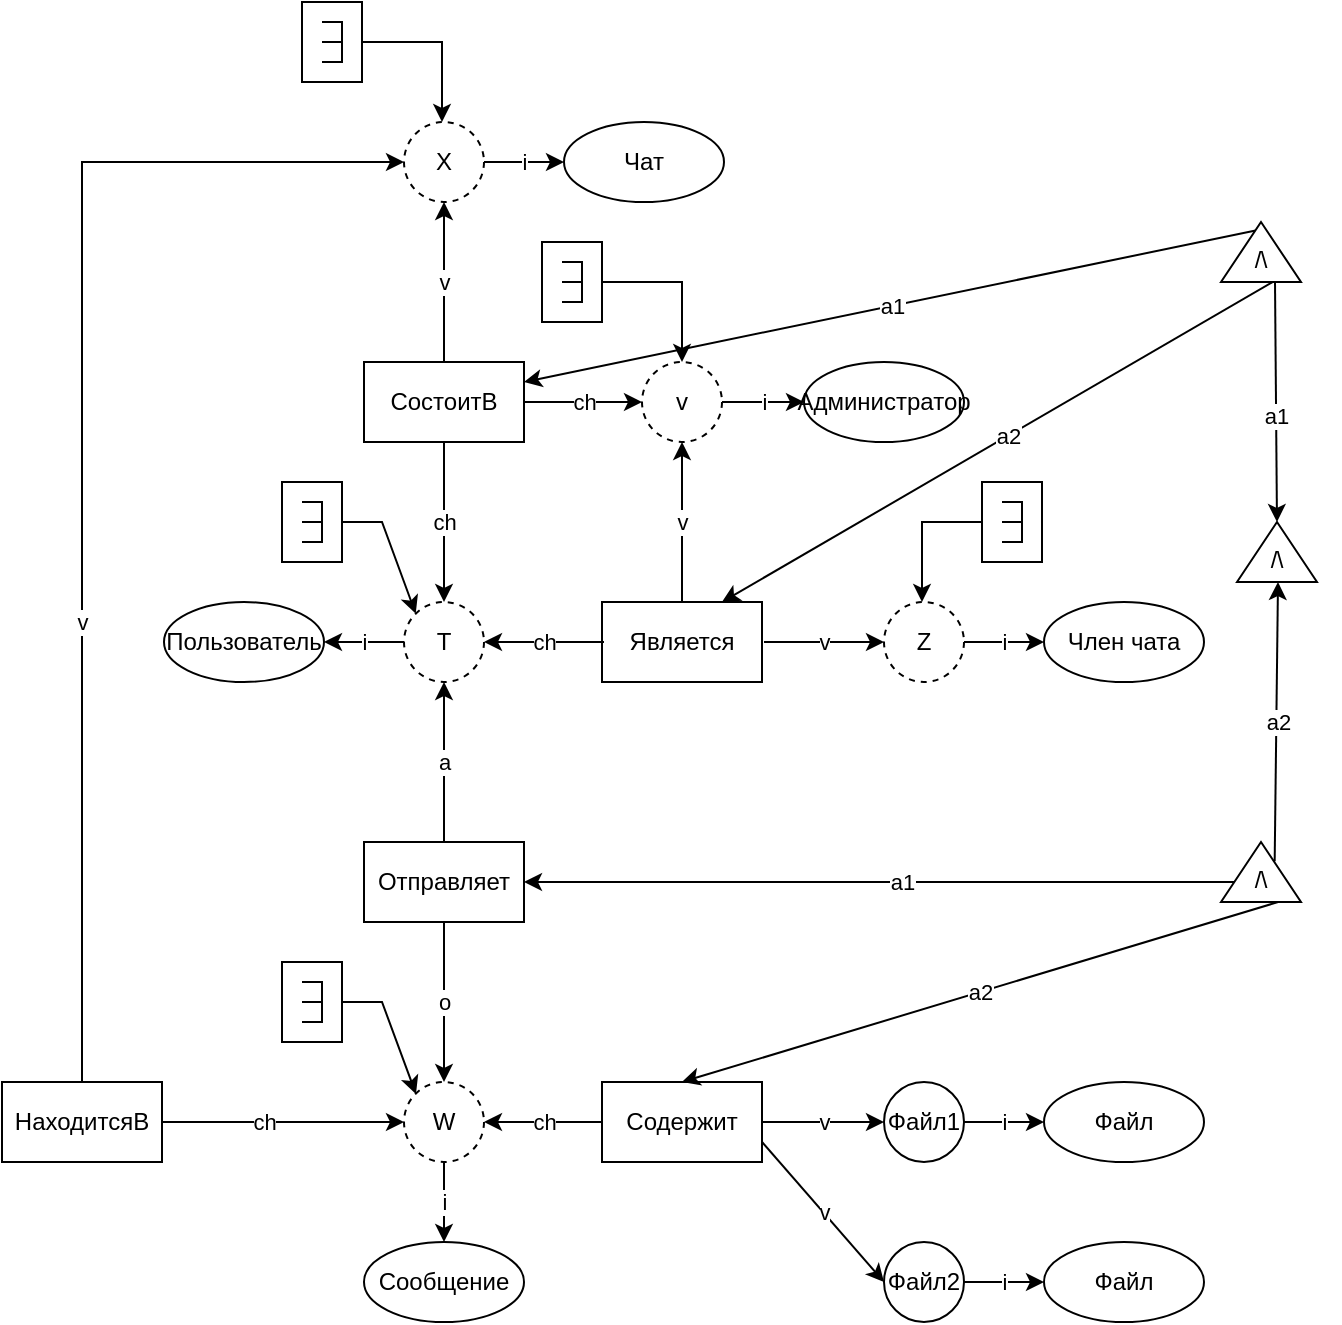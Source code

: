 <mxfile version="24.6.4" type="github">
  <diagram name="Страница — 1" id="XnayXq7FRGgAeNd-JU4h">
    <mxGraphModel dx="1728" dy="2119" grid="1" gridSize="10" guides="1" tooltips="1" connect="1" arrows="1" fold="1" page="1" pageScale="1" pageWidth="827" pageHeight="1169" math="0" shadow="0">
      <root>
        <mxCell id="0" />
        <mxCell id="1" parent="0" />
        <mxCell id="cIFxEGnZfJW_8ctUYSdF-157" value="Пользователь" style="ellipse;whiteSpace=wrap;html=1;" vertex="1" parent="1">
          <mxGeometry x="121" y="280" width="80" height="40" as="geometry" />
        </mxCell>
        <mxCell id="cIFxEGnZfJW_8ctUYSdF-158" value="" style="endArrow=classic;html=1;rounded=0;entryX=1;entryY=0.5;entryDx=0;entryDy=0;exitX=0;exitY=0.5;exitDx=0;exitDy=0;" edge="1" parent="1" source="cIFxEGnZfJW_8ctUYSdF-160" target="cIFxEGnZfJW_8ctUYSdF-157">
          <mxGeometry relative="1" as="geometry">
            <mxPoint x="181" y="340" as="sourcePoint" />
            <mxPoint x="281" y="340" as="targetPoint" />
          </mxGeometry>
        </mxCell>
        <mxCell id="cIFxEGnZfJW_8ctUYSdF-159" value="i" style="edgeLabel;resizable=0;html=1;;align=center;verticalAlign=middle;" connectable="0" vertex="1" parent="cIFxEGnZfJW_8ctUYSdF-158">
          <mxGeometry relative="1" as="geometry" />
        </mxCell>
        <mxCell id="cIFxEGnZfJW_8ctUYSdF-160" value="T" style="ellipse;whiteSpace=wrap;html=1;align=center;dashed=1;" vertex="1" parent="1">
          <mxGeometry x="241" y="280" width="40" height="40" as="geometry" />
        </mxCell>
        <mxCell id="cIFxEGnZfJW_8ctUYSdF-161" value="Является" style="rounded=0;whiteSpace=wrap;html=1;" vertex="1" parent="1">
          <mxGeometry x="340" y="280" width="80" height="40" as="geometry" />
        </mxCell>
        <mxCell id="cIFxEGnZfJW_8ctUYSdF-162" value="Член чата" style="ellipse;whiteSpace=wrap;html=1;" vertex="1" parent="1">
          <mxGeometry x="561" y="280" width="80" height="40" as="geometry" />
        </mxCell>
        <mxCell id="cIFxEGnZfJW_8ctUYSdF-163" value="" style="endArrow=classic;html=1;rounded=0;exitX=1;exitY=0.5;exitDx=0;exitDy=0;entryX=0;entryY=0.5;entryDx=0;entryDy=0;" edge="1" parent="1" source="cIFxEGnZfJW_8ctUYSdF-165" target="cIFxEGnZfJW_8ctUYSdF-162">
          <mxGeometry relative="1" as="geometry">
            <mxPoint x="659.5" y="350" as="sourcePoint" />
            <mxPoint x="591" y="300" as="targetPoint" />
          </mxGeometry>
        </mxCell>
        <mxCell id="cIFxEGnZfJW_8ctUYSdF-164" value="i" style="edgeLabel;resizable=0;html=1;;align=center;verticalAlign=middle;" connectable="0" vertex="1" parent="cIFxEGnZfJW_8ctUYSdF-163">
          <mxGeometry relative="1" as="geometry" />
        </mxCell>
        <mxCell id="cIFxEGnZfJW_8ctUYSdF-165" value="Z" style="ellipse;whiteSpace=wrap;html=1;align=center;dashed=1;" vertex="1" parent="1">
          <mxGeometry x="481" y="280" width="40" height="40" as="geometry" />
        </mxCell>
        <mxCell id="cIFxEGnZfJW_8ctUYSdF-166" value="" style="endArrow=classic;html=1;rounded=0;entryX=1;entryY=0.5;entryDx=0;entryDy=0;" edge="1" parent="1" target="cIFxEGnZfJW_8ctUYSdF-160">
          <mxGeometry relative="1" as="geometry">
            <mxPoint x="341" y="300" as="sourcePoint" />
            <mxPoint x="316" y="300" as="targetPoint" />
            <Array as="points" />
          </mxGeometry>
        </mxCell>
        <mxCell id="cIFxEGnZfJW_8ctUYSdF-167" value="ch" style="edgeLabel;resizable=0;html=1;;align=center;verticalAlign=middle;" connectable="0" vertex="1" parent="cIFxEGnZfJW_8ctUYSdF-166">
          <mxGeometry relative="1" as="geometry" />
        </mxCell>
        <mxCell id="cIFxEGnZfJW_8ctUYSdF-168" value="" style="endArrow=classic;html=1;rounded=0;entryX=0;entryY=0.5;entryDx=0;entryDy=0;" edge="1" parent="1" target="cIFxEGnZfJW_8ctUYSdF-165">
          <mxGeometry relative="1" as="geometry">
            <mxPoint x="421" y="300" as="sourcePoint" />
            <mxPoint x="481" y="320" as="targetPoint" />
          </mxGeometry>
        </mxCell>
        <mxCell id="cIFxEGnZfJW_8ctUYSdF-169" value="v" style="edgeLabel;resizable=0;html=1;;align=center;verticalAlign=middle;" connectable="0" vertex="1" parent="cIFxEGnZfJW_8ctUYSdF-168">
          <mxGeometry relative="1" as="geometry" />
        </mxCell>
        <mxCell id="cIFxEGnZfJW_8ctUYSdF-170" value="Отправляет" style="rounded=0;whiteSpace=wrap;html=1;" vertex="1" parent="1">
          <mxGeometry x="221" y="400" width="80" height="40" as="geometry" />
        </mxCell>
        <mxCell id="cIFxEGnZfJW_8ctUYSdF-171" value="" style="endArrow=classic;html=1;rounded=0;entryX=0.5;entryY=1;entryDx=0;entryDy=0;exitX=0.5;exitY=0;exitDx=0;exitDy=0;" edge="1" parent="1" target="cIFxEGnZfJW_8ctUYSdF-160">
          <mxGeometry relative="1" as="geometry">
            <mxPoint x="261" y="400" as="sourcePoint" />
            <mxPoint x="291" y="400" as="targetPoint" />
            <Array as="points" />
          </mxGeometry>
        </mxCell>
        <mxCell id="cIFxEGnZfJW_8ctUYSdF-172" value="a" style="edgeLabel;resizable=0;html=1;;align=center;verticalAlign=middle;" connectable="0" vertex="1" parent="cIFxEGnZfJW_8ctUYSdF-171">
          <mxGeometry relative="1" as="geometry" />
        </mxCell>
        <mxCell id="cIFxEGnZfJW_8ctUYSdF-173" value="Сообщение" style="ellipse;whiteSpace=wrap;html=1;" vertex="1" parent="1">
          <mxGeometry x="221" y="600" width="80" height="40" as="geometry" />
        </mxCell>
        <mxCell id="cIFxEGnZfJW_8ctUYSdF-174" value="" style="endArrow=classic;html=1;rounded=0;entryX=0.5;entryY=0;entryDx=0;entryDy=0;exitX=0.5;exitY=1;exitDx=0;exitDy=0;" edge="1" parent="1" source="cIFxEGnZfJW_8ctUYSdF-176" target="cIFxEGnZfJW_8ctUYSdF-173">
          <mxGeometry relative="1" as="geometry">
            <mxPoint x="181" y="580" as="sourcePoint" />
            <mxPoint x="161" y="540" as="targetPoint" />
          </mxGeometry>
        </mxCell>
        <mxCell id="cIFxEGnZfJW_8ctUYSdF-175" value="i" style="edgeLabel;resizable=0;html=1;;align=center;verticalAlign=middle;" connectable="0" vertex="1" parent="cIFxEGnZfJW_8ctUYSdF-174">
          <mxGeometry relative="1" as="geometry" />
        </mxCell>
        <mxCell id="cIFxEGnZfJW_8ctUYSdF-176" value="W" style="ellipse;whiteSpace=wrap;html=1;align=center;dashed=1;" vertex="1" parent="1">
          <mxGeometry x="241" y="520" width="40" height="40" as="geometry" />
        </mxCell>
        <mxCell id="cIFxEGnZfJW_8ctUYSdF-177" value="" style="endArrow=classic;html=1;rounded=0;entryX=0.5;entryY=0;entryDx=0;entryDy=0;exitX=0.5;exitY=1;exitDx=0;exitDy=0;" edge="1" parent="1" target="cIFxEGnZfJW_8ctUYSdF-176">
          <mxGeometry relative="1" as="geometry">
            <mxPoint x="261" y="440" as="sourcePoint" />
            <mxPoint x="411" y="500" as="targetPoint" />
          </mxGeometry>
        </mxCell>
        <mxCell id="cIFxEGnZfJW_8ctUYSdF-178" value="o" style="edgeLabel;resizable=0;html=1;;align=center;verticalAlign=middle;" connectable="0" vertex="1" parent="cIFxEGnZfJW_8ctUYSdF-177">
          <mxGeometry relative="1" as="geometry" />
        </mxCell>
        <mxCell id="cIFxEGnZfJW_8ctUYSdF-179" value="Администратор" style="ellipse;whiteSpace=wrap;html=1;" vertex="1" parent="1">
          <mxGeometry x="441" y="160" width="80" height="40" as="geometry" />
        </mxCell>
        <mxCell id="cIFxEGnZfJW_8ctUYSdF-180" value="" style="endArrow=classic;html=1;rounded=0;exitX=1;exitY=0.5;exitDx=0;exitDy=0;" edge="1" parent="1" source="cIFxEGnZfJW_8ctUYSdF-182">
          <mxGeometry relative="1" as="geometry">
            <mxPoint x="701" y="230" as="sourcePoint" />
            <mxPoint x="441" y="180" as="targetPoint" />
          </mxGeometry>
        </mxCell>
        <mxCell id="cIFxEGnZfJW_8ctUYSdF-181" value="i" style="edgeLabel;resizable=0;html=1;;align=center;verticalAlign=middle;" connectable="0" vertex="1" parent="cIFxEGnZfJW_8ctUYSdF-180">
          <mxGeometry relative="1" as="geometry" />
        </mxCell>
        <mxCell id="cIFxEGnZfJW_8ctUYSdF-182" value="v" style="ellipse;whiteSpace=wrap;html=1;align=center;dashed=1;" vertex="1" parent="1">
          <mxGeometry x="360" y="160" width="40" height="40" as="geometry" />
        </mxCell>
        <mxCell id="cIFxEGnZfJW_8ctUYSdF-183" value="" style="endArrow=classic;html=1;rounded=0;entryX=0.5;entryY=1;entryDx=0;entryDy=0;" edge="1" parent="1" target="cIFxEGnZfJW_8ctUYSdF-182">
          <mxGeometry relative="1" as="geometry">
            <mxPoint x="380" y="280" as="sourcePoint" />
            <mxPoint x="291" y="260" as="targetPoint" />
            <Array as="points" />
          </mxGeometry>
        </mxCell>
        <mxCell id="cIFxEGnZfJW_8ctUYSdF-184" value="v" style="edgeLabel;resizable=0;html=1;;align=center;verticalAlign=middle;" connectable="0" vertex="1" parent="cIFxEGnZfJW_8ctUYSdF-183">
          <mxGeometry relative="1" as="geometry" />
        </mxCell>
        <mxCell id="cIFxEGnZfJW_8ctUYSdF-185" value="СостоитВ" style="rounded=0;whiteSpace=wrap;html=1;" vertex="1" parent="1">
          <mxGeometry x="221" y="160" width="80" height="40" as="geometry" />
        </mxCell>
        <mxCell id="cIFxEGnZfJW_8ctUYSdF-186" value="Чат" style="ellipse;whiteSpace=wrap;html=1;" vertex="1" parent="1">
          <mxGeometry x="321" y="40" width="80" height="40" as="geometry" />
        </mxCell>
        <mxCell id="cIFxEGnZfJW_8ctUYSdF-187" value="" style="endArrow=classic;html=1;rounded=0;exitX=1;exitY=0.5;exitDx=0;exitDy=0;entryX=0;entryY=0.5;entryDx=0;entryDy=0;" edge="1" parent="1" source="cIFxEGnZfJW_8ctUYSdF-189" target="cIFxEGnZfJW_8ctUYSdF-186">
          <mxGeometry relative="1" as="geometry">
            <mxPoint x="341" as="sourcePoint" />
            <mxPoint x="201" y="60" as="targetPoint" />
          </mxGeometry>
        </mxCell>
        <mxCell id="cIFxEGnZfJW_8ctUYSdF-188" value="i" style="edgeLabel;resizable=0;html=1;;align=center;verticalAlign=middle;" connectable="0" vertex="1" parent="cIFxEGnZfJW_8ctUYSdF-187">
          <mxGeometry relative="1" as="geometry" />
        </mxCell>
        <mxCell id="cIFxEGnZfJW_8ctUYSdF-189" value="X" style="ellipse;whiteSpace=wrap;html=1;align=center;dashed=1;" vertex="1" parent="1">
          <mxGeometry x="241" y="40" width="40" height="40" as="geometry" />
        </mxCell>
        <mxCell id="cIFxEGnZfJW_8ctUYSdF-190" value="" style="endArrow=classic;html=1;rounded=0;entryX=0.5;entryY=0;entryDx=0;entryDy=0;exitX=0.5;exitY=1;exitDx=0;exitDy=0;" edge="1" parent="1" target="cIFxEGnZfJW_8ctUYSdF-160">
          <mxGeometry relative="1" as="geometry">
            <mxPoint x="261" y="200" as="sourcePoint" />
            <mxPoint x="321" y="150" as="targetPoint" />
            <Array as="points" />
          </mxGeometry>
        </mxCell>
        <mxCell id="cIFxEGnZfJW_8ctUYSdF-191" value="ch" style="edgeLabel;resizable=0;html=1;;align=center;verticalAlign=middle;" connectable="0" vertex="1" parent="cIFxEGnZfJW_8ctUYSdF-190">
          <mxGeometry relative="1" as="geometry" />
        </mxCell>
        <mxCell id="cIFxEGnZfJW_8ctUYSdF-192" value="" style="endArrow=classic;html=1;rounded=0;entryX=0.5;entryY=1;entryDx=0;entryDy=0;exitX=0.5;exitY=0;exitDx=0;exitDy=0;" edge="1" parent="1" target="cIFxEGnZfJW_8ctUYSdF-189">
          <mxGeometry relative="1" as="geometry">
            <mxPoint x="261" y="160" as="sourcePoint" />
            <mxPoint x="321" y="188" as="targetPoint" />
          </mxGeometry>
        </mxCell>
        <mxCell id="cIFxEGnZfJW_8ctUYSdF-193" value="v" style="edgeLabel;resizable=0;html=1;;align=center;verticalAlign=middle;" connectable="0" vertex="1" parent="cIFxEGnZfJW_8ctUYSdF-192">
          <mxGeometry relative="1" as="geometry" />
        </mxCell>
        <mxCell id="cIFxEGnZfJW_8ctUYSdF-194" value="" style="endArrow=classic;html=1;rounded=0;entryX=0;entryY=0.5;entryDx=0;entryDy=0;exitX=1;exitY=0.5;exitDx=0;exitDy=0;" edge="1" parent="1" source="cIFxEGnZfJW_8ctUYSdF-185" target="cIFxEGnZfJW_8ctUYSdF-182">
          <mxGeometry relative="1" as="geometry">
            <mxPoint x="281" y="180" as="sourcePoint" />
            <mxPoint x="271" y="290" as="targetPoint" />
            <Array as="points" />
          </mxGeometry>
        </mxCell>
        <mxCell id="cIFxEGnZfJW_8ctUYSdF-195" value="ch" style="edgeLabel;resizable=0;html=1;;align=center;verticalAlign=middle;" connectable="0" vertex="1" parent="cIFxEGnZfJW_8ctUYSdF-194">
          <mxGeometry relative="1" as="geometry" />
        </mxCell>
        <mxCell id="cIFxEGnZfJW_8ctUYSdF-196" value="Содержит" style="rounded=0;whiteSpace=wrap;html=1;" vertex="1" parent="1">
          <mxGeometry x="340" y="520" width="80" height="40" as="geometry" />
        </mxCell>
        <mxCell id="cIFxEGnZfJW_8ctUYSdF-197" value="Файл" style="ellipse;whiteSpace=wrap;html=1;" vertex="1" parent="1">
          <mxGeometry x="561" y="520" width="80" height="40" as="geometry" />
        </mxCell>
        <mxCell id="cIFxEGnZfJW_8ctUYSdF-198" value="" style="endArrow=classic;html=1;rounded=0;exitX=1;exitY=0.5;exitDx=0;exitDy=0;" edge="1" parent="1">
          <mxGeometry relative="1" as="geometry">
            <mxPoint x="521" y="540" as="sourcePoint" />
            <mxPoint x="561" y="540" as="targetPoint" />
          </mxGeometry>
        </mxCell>
        <mxCell id="cIFxEGnZfJW_8ctUYSdF-199" value="i" style="edgeLabel;resizable=0;html=1;;align=center;verticalAlign=middle;" connectable="0" vertex="1" parent="cIFxEGnZfJW_8ctUYSdF-198">
          <mxGeometry relative="1" as="geometry" />
        </mxCell>
        <mxCell id="cIFxEGnZfJW_8ctUYSdF-201" value="" style="endArrow=classic;html=1;rounded=0;entryX=1;entryY=0.5;entryDx=0;entryDy=0;exitX=0;exitY=0.5;exitDx=0;exitDy=0;" edge="1" parent="1" source="cIFxEGnZfJW_8ctUYSdF-196" target="cIFxEGnZfJW_8ctUYSdF-176">
          <mxGeometry relative="1" as="geometry">
            <mxPoint x="361" y="540" as="sourcePoint" />
            <mxPoint x="291" y="520" as="targetPoint" />
            <Array as="points" />
          </mxGeometry>
        </mxCell>
        <mxCell id="cIFxEGnZfJW_8ctUYSdF-202" value="ch" style="edgeLabel;resizable=0;html=1;;align=center;verticalAlign=middle;" connectable="0" vertex="1" parent="cIFxEGnZfJW_8ctUYSdF-201">
          <mxGeometry relative="1" as="geometry" />
        </mxCell>
        <mxCell id="cIFxEGnZfJW_8ctUYSdF-203" value="" style="endArrow=classic;html=1;rounded=0;entryX=0;entryY=0.5;entryDx=0;entryDy=0;exitX=1;exitY=0.5;exitDx=0;exitDy=0;" edge="1" parent="1" source="cIFxEGnZfJW_8ctUYSdF-196">
          <mxGeometry relative="1" as="geometry">
            <mxPoint x="401" y="540" as="sourcePoint" />
            <mxPoint x="481" y="540" as="targetPoint" />
          </mxGeometry>
        </mxCell>
        <mxCell id="cIFxEGnZfJW_8ctUYSdF-204" value="v" style="edgeLabel;resizable=0;html=1;;align=center;verticalAlign=middle;" connectable="0" vertex="1" parent="cIFxEGnZfJW_8ctUYSdF-203">
          <mxGeometry relative="1" as="geometry" />
        </mxCell>
        <mxCell id="cIFxEGnZfJW_8ctUYSdF-205" value="" style="endArrow=classic;html=1;rounded=0;entryX=0;entryY=0.5;entryDx=0;entryDy=0;" edge="1" parent="1" target="cIFxEGnZfJW_8ctUYSdF-176">
          <mxGeometry relative="1" as="geometry">
            <mxPoint x="101" y="540" as="sourcePoint" />
            <mxPoint x="180" y="539.71" as="targetPoint" />
            <Array as="points" />
          </mxGeometry>
        </mxCell>
        <mxCell id="cIFxEGnZfJW_8ctUYSdF-206" value="ch" style="edgeLabel;resizable=0;html=1;;align=center;verticalAlign=middle;" connectable="0" vertex="1" parent="cIFxEGnZfJW_8ctUYSdF-205">
          <mxGeometry relative="1" as="geometry" />
        </mxCell>
        <mxCell id="cIFxEGnZfJW_8ctUYSdF-207" value="" style="endArrow=classic;html=1;rounded=0;exitX=0.5;exitY=0;exitDx=0;exitDy=0;entryX=0;entryY=0.5;entryDx=0;entryDy=0;" edge="1" parent="1" source="cIFxEGnZfJW_8ctUYSdF-224" target="cIFxEGnZfJW_8ctUYSdF-189">
          <mxGeometry relative="1" as="geometry">
            <mxPoint x="61" y="520" as="sourcePoint" />
            <mxPoint x="61" y="70" as="targetPoint" />
            <Array as="points">
              <mxPoint x="80" y="60" />
            </Array>
          </mxGeometry>
        </mxCell>
        <mxCell id="cIFxEGnZfJW_8ctUYSdF-208" value="v" style="edgeLabel;resizable=0;html=1;;align=center;verticalAlign=middle;" connectable="0" vertex="1" parent="cIFxEGnZfJW_8ctUYSdF-207">
          <mxGeometry relative="1" as="geometry">
            <mxPoint y="80" as="offset" />
          </mxGeometry>
        </mxCell>
        <mxCell id="cIFxEGnZfJW_8ctUYSdF-209" value="" style="endArrow=classic;html=1;rounded=0;entryX=1;entryY=0.5;entryDx=0;entryDy=0;exitX=0;exitY=0.5;exitDx=0;exitDy=0;" edge="1" parent="1" target="cIFxEGnZfJW_8ctUYSdF-170">
          <mxGeometry relative="1" as="geometry">
            <mxPoint x="679.5" y="420" as="sourcePoint" />
            <mxPoint x="281" y="420" as="targetPoint" />
            <Array as="points" />
          </mxGeometry>
        </mxCell>
        <mxCell id="cIFxEGnZfJW_8ctUYSdF-210" value="a1" style="edgeLabel;resizable=0;html=1;;align=center;verticalAlign=middle;" connectable="0" vertex="1" parent="cIFxEGnZfJW_8ctUYSdF-209">
          <mxGeometry relative="1" as="geometry" />
        </mxCell>
        <mxCell id="cIFxEGnZfJW_8ctUYSdF-211" value="" style="endArrow=classic;html=1;rounded=0;exitX=0.667;exitY=0.867;exitDx=0;exitDy=0;entryX=0.5;entryY=0;entryDx=0;entryDy=0;exitPerimeter=0;" edge="1" parent="1" source="cIFxEGnZfJW_8ctUYSdF-234" target="cIFxEGnZfJW_8ctUYSdF-196">
          <mxGeometry relative="1" as="geometry">
            <mxPoint x="685.358" y="434.142" as="sourcePoint" />
            <mxPoint x="451" y="500" as="targetPoint" />
          </mxGeometry>
        </mxCell>
        <mxCell id="cIFxEGnZfJW_8ctUYSdF-212" value="a2" style="edgeLabel;resizable=0;html=1;;align=center;verticalAlign=middle;" connectable="0" vertex="1" parent="cIFxEGnZfJW_8ctUYSdF-211">
          <mxGeometry relative="1" as="geometry" />
        </mxCell>
        <mxCell id="cIFxEGnZfJW_8ctUYSdF-213" value="" style="endArrow=classic;html=1;rounded=0;exitX=0.5;exitY=0;exitDx=0;exitDy=0;entryX=1;entryY=0.25;entryDx=0;entryDy=0;" edge="1" parent="1" source="cIFxEGnZfJW_8ctUYSdF-229" target="cIFxEGnZfJW_8ctUYSdF-185">
          <mxGeometry relative="1" as="geometry">
            <mxPoint x="679.5" y="100" as="sourcePoint" />
            <mxPoint x="321" y="130" as="targetPoint" />
            <Array as="points" />
          </mxGeometry>
        </mxCell>
        <mxCell id="cIFxEGnZfJW_8ctUYSdF-214" value="a1" style="edgeLabel;resizable=0;html=1;;align=center;verticalAlign=middle;" connectable="0" vertex="1" parent="cIFxEGnZfJW_8ctUYSdF-213">
          <mxGeometry relative="1" as="geometry" />
        </mxCell>
        <mxCell id="cIFxEGnZfJW_8ctUYSdF-215" value="" style="endArrow=classic;html=1;rounded=0;exitX=0;exitY=1;exitDx=0;exitDy=0;entryX=0.75;entryY=0;entryDx=0;entryDy=0;" edge="1" parent="1" target="cIFxEGnZfJW_8ctUYSdF-161">
          <mxGeometry relative="1" as="geometry">
            <mxPoint x="685.358" y="114.142" as="sourcePoint" />
            <mxPoint x="421" y="260" as="targetPoint" />
          </mxGeometry>
        </mxCell>
        <mxCell id="cIFxEGnZfJW_8ctUYSdF-216" value="a2" style="edgeLabel;resizable=0;html=1;;align=center;verticalAlign=middle;" connectable="0" vertex="1" parent="cIFxEGnZfJW_8ctUYSdF-215">
          <mxGeometry relative="1" as="geometry" />
        </mxCell>
        <mxCell id="cIFxEGnZfJW_8ctUYSdF-217" value="" style="group" vertex="1" connectable="0" parent="1">
          <mxGeometry x="646" y="240" width="63" height="34" as="geometry" />
        </mxCell>
        <mxCell id="cIFxEGnZfJW_8ctUYSdF-218" value="" style="verticalLabelPosition=bottom;verticalAlign=top;html=1;shape=mxgraph.basic.acute_triangle;dx=0.5;" vertex="1" parent="cIFxEGnZfJW_8ctUYSdF-217">
          <mxGeometry x="11.5" width="40" height="30" as="geometry" />
        </mxCell>
        <mxCell id="cIFxEGnZfJW_8ctUYSdF-219" value="" style="group" vertex="1" connectable="0" parent="cIFxEGnZfJW_8ctUYSdF-217">
          <mxGeometry y="4" width="63" height="30" as="geometry" />
        </mxCell>
        <mxCell id="cIFxEGnZfJW_8ctUYSdF-220" value="\" style="text;html=1;align=center;verticalAlign=middle;whiteSpace=wrap;rounded=0;" vertex="1" parent="cIFxEGnZfJW_8ctUYSdF-219">
          <mxGeometry x="3" width="60" height="30" as="geometry" />
        </mxCell>
        <mxCell id="cIFxEGnZfJW_8ctUYSdF-221" value="/" style="text;html=1;align=center;verticalAlign=middle;whiteSpace=wrap;rounded=0;" vertex="1" parent="cIFxEGnZfJW_8ctUYSdF-219">
          <mxGeometry width="60" height="30" as="geometry" />
        </mxCell>
        <mxCell id="cIFxEGnZfJW_8ctUYSdF-222" value="" style="endArrow=classic;html=1;rounded=0;exitX=0.5;exitY=1;exitDx=0;exitDy=0;entryX=0;entryY=0;entryDx=20;entryDy=0;entryPerimeter=0;" edge="1" parent="1" target="cIFxEGnZfJW_8ctUYSdF-218">
          <mxGeometry width="50" height="50" relative="1" as="geometry">
            <mxPoint x="676.5" y="120" as="sourcePoint" />
            <mxPoint x="668" y="190" as="targetPoint" />
          </mxGeometry>
        </mxCell>
        <mxCell id="cIFxEGnZfJW_8ctUYSdF-223" value="" style="endArrow=classic;html=1;rounded=0;exitX=0.671;exitY=0.322;exitDx=0;exitDy=0;exitPerimeter=0;" edge="1" parent="1" source="cIFxEGnZfJW_8ctUYSdF-231">
          <mxGeometry width="50" height="50" relative="1" as="geometry">
            <mxPoint x="676.5" y="400" as="sourcePoint" />
            <mxPoint x="678" y="270" as="targetPoint" />
          </mxGeometry>
        </mxCell>
        <mxCell id="cIFxEGnZfJW_8ctUYSdF-224" value="НаходитсяВ" style="rounded=0;whiteSpace=wrap;html=1;" vertex="1" parent="1">
          <mxGeometry x="40" y="520" width="80" height="40" as="geometry" />
        </mxCell>
        <mxCell id="cIFxEGnZfJW_8ctUYSdF-225" value="" style="group" vertex="1" connectable="0" parent="1">
          <mxGeometry x="638" y="90" width="63" height="34" as="geometry" />
        </mxCell>
        <mxCell id="cIFxEGnZfJW_8ctUYSdF-226" value="" style="verticalLabelPosition=bottom;verticalAlign=top;html=1;shape=mxgraph.basic.acute_triangle;dx=0.5;" vertex="1" parent="cIFxEGnZfJW_8ctUYSdF-225">
          <mxGeometry x="11.5" width="40" height="30" as="geometry" />
        </mxCell>
        <mxCell id="cIFxEGnZfJW_8ctUYSdF-227" value="" style="group" vertex="1" connectable="0" parent="cIFxEGnZfJW_8ctUYSdF-225">
          <mxGeometry y="4" width="63" height="30" as="geometry" />
        </mxCell>
        <mxCell id="cIFxEGnZfJW_8ctUYSdF-228" value="\" style="text;html=1;align=center;verticalAlign=middle;whiteSpace=wrap;rounded=0;" vertex="1" parent="cIFxEGnZfJW_8ctUYSdF-227">
          <mxGeometry x="3" width="60" height="30" as="geometry" />
        </mxCell>
        <mxCell id="cIFxEGnZfJW_8ctUYSdF-229" value="/" style="text;html=1;align=center;verticalAlign=middle;whiteSpace=wrap;rounded=0;" vertex="1" parent="cIFxEGnZfJW_8ctUYSdF-227">
          <mxGeometry width="60" height="30" as="geometry" />
        </mxCell>
        <mxCell id="cIFxEGnZfJW_8ctUYSdF-230" value="" style="group" vertex="1" connectable="0" parent="1">
          <mxGeometry x="638" y="400" width="63" height="34" as="geometry" />
        </mxCell>
        <mxCell id="cIFxEGnZfJW_8ctUYSdF-231" value="" style="verticalLabelPosition=bottom;verticalAlign=top;html=1;shape=mxgraph.basic.acute_triangle;dx=0.5;" vertex="1" parent="cIFxEGnZfJW_8ctUYSdF-230">
          <mxGeometry x="11.5" width="40" height="30" as="geometry" />
        </mxCell>
        <mxCell id="cIFxEGnZfJW_8ctUYSdF-232" value="" style="group" vertex="1" connectable="0" parent="cIFxEGnZfJW_8ctUYSdF-230">
          <mxGeometry y="4" width="63" height="30" as="geometry" />
        </mxCell>
        <mxCell id="cIFxEGnZfJW_8ctUYSdF-233" value="\" style="text;html=1;align=center;verticalAlign=middle;whiteSpace=wrap;rounded=0;" vertex="1" parent="cIFxEGnZfJW_8ctUYSdF-232">
          <mxGeometry x="3" width="60" height="30" as="geometry" />
        </mxCell>
        <mxCell id="cIFxEGnZfJW_8ctUYSdF-234" value="/" style="text;html=1;align=center;verticalAlign=middle;whiteSpace=wrap;rounded=0;" vertex="1" parent="cIFxEGnZfJW_8ctUYSdF-232">
          <mxGeometry width="60" height="30" as="geometry" />
        </mxCell>
        <mxCell id="cIFxEGnZfJW_8ctUYSdF-240" value="" style="group" vertex="1" connectable="0" parent="1">
          <mxGeometry x="190" y="-20" width="30" height="40" as="geometry" />
        </mxCell>
        <mxCell id="cIFxEGnZfJW_8ctUYSdF-241" value="" style="rounded=0;whiteSpace=wrap;html=1;" vertex="1" parent="cIFxEGnZfJW_8ctUYSdF-240">
          <mxGeometry width="30" height="40" as="geometry" />
        </mxCell>
        <mxCell id="cIFxEGnZfJW_8ctUYSdF-242" value="" style="endArrow=none;html=1;rounded=0;" edge="1" parent="cIFxEGnZfJW_8ctUYSdF-240">
          <mxGeometry width="50" height="50" relative="1" as="geometry">
            <mxPoint x="10" y="30" as="sourcePoint" />
            <mxPoint x="10" y="10" as="targetPoint" />
            <Array as="points">
              <mxPoint x="20" y="30" />
              <mxPoint x="20" y="10" />
            </Array>
          </mxGeometry>
        </mxCell>
        <mxCell id="cIFxEGnZfJW_8ctUYSdF-243" value="" style="endArrow=none;html=1;rounded=0;" edge="1" parent="cIFxEGnZfJW_8ctUYSdF-240">
          <mxGeometry width="50" height="50" relative="1" as="geometry">
            <mxPoint x="10" y="20" as="sourcePoint" />
            <mxPoint x="20" y="20" as="targetPoint" />
            <Array as="points">
              <mxPoint x="20" y="20" />
            </Array>
          </mxGeometry>
        </mxCell>
        <mxCell id="cIFxEGnZfJW_8ctUYSdF-244" value="" style="endArrow=classic;html=1;rounded=0;exitX=1;exitY=0.5;exitDx=0;exitDy=0;entryX=0.5;entryY=0;entryDx=0;entryDy=0;" edge="1" parent="1" source="cIFxEGnZfJW_8ctUYSdF-241">
          <mxGeometry width="50" height="50" relative="1" as="geometry">
            <mxPoint x="250" y="10" as="sourcePoint" />
            <mxPoint x="260" y="40" as="targetPoint" />
            <Array as="points">
              <mxPoint x="260" />
            </Array>
          </mxGeometry>
        </mxCell>
        <mxCell id="cIFxEGnZfJW_8ctUYSdF-245" value="" style="group" vertex="1" connectable="0" parent="1">
          <mxGeometry x="180" y="220" width="30" height="40" as="geometry" />
        </mxCell>
        <mxCell id="cIFxEGnZfJW_8ctUYSdF-246" value="" style="rounded=0;whiteSpace=wrap;html=1;" vertex="1" parent="cIFxEGnZfJW_8ctUYSdF-245">
          <mxGeometry width="30" height="40" as="geometry" />
        </mxCell>
        <mxCell id="cIFxEGnZfJW_8ctUYSdF-247" value="" style="endArrow=none;html=1;rounded=0;" edge="1" parent="cIFxEGnZfJW_8ctUYSdF-245">
          <mxGeometry width="50" height="50" relative="1" as="geometry">
            <mxPoint x="10" y="30" as="sourcePoint" />
            <mxPoint x="10" y="10" as="targetPoint" />
            <Array as="points">
              <mxPoint x="20" y="30" />
              <mxPoint x="20" y="10" />
            </Array>
          </mxGeometry>
        </mxCell>
        <mxCell id="cIFxEGnZfJW_8ctUYSdF-248" value="" style="endArrow=none;html=1;rounded=0;" edge="1" parent="cIFxEGnZfJW_8ctUYSdF-245">
          <mxGeometry width="50" height="50" relative="1" as="geometry">
            <mxPoint x="10" y="20" as="sourcePoint" />
            <mxPoint x="20" y="20" as="targetPoint" />
            <Array as="points">
              <mxPoint x="20" y="20" />
            </Array>
          </mxGeometry>
        </mxCell>
        <mxCell id="cIFxEGnZfJW_8ctUYSdF-249" value="" style="endArrow=classic;html=1;rounded=0;exitX=1;exitY=0.5;exitDx=0;exitDy=0;entryX=0;entryY=0;entryDx=0;entryDy=0;" edge="1" parent="1" source="cIFxEGnZfJW_8ctUYSdF-246" target="cIFxEGnZfJW_8ctUYSdF-160">
          <mxGeometry width="50" height="50" relative="1" as="geometry">
            <mxPoint x="220" y="240" as="sourcePoint" />
            <mxPoint x="230" y="270" as="targetPoint" />
            <Array as="points">
              <mxPoint x="230" y="240" />
            </Array>
          </mxGeometry>
        </mxCell>
        <mxCell id="cIFxEGnZfJW_8ctUYSdF-250" value="" style="group" vertex="1" connectable="0" parent="1">
          <mxGeometry x="310" y="100" width="30" height="40" as="geometry" />
        </mxCell>
        <mxCell id="cIFxEGnZfJW_8ctUYSdF-251" value="" style="rounded=0;whiteSpace=wrap;html=1;" vertex="1" parent="cIFxEGnZfJW_8ctUYSdF-250">
          <mxGeometry width="30" height="40" as="geometry" />
        </mxCell>
        <mxCell id="cIFxEGnZfJW_8ctUYSdF-252" value="" style="endArrow=none;html=1;rounded=0;" edge="1" parent="cIFxEGnZfJW_8ctUYSdF-250">
          <mxGeometry width="50" height="50" relative="1" as="geometry">
            <mxPoint x="10" y="30" as="sourcePoint" />
            <mxPoint x="10" y="10" as="targetPoint" />
            <Array as="points">
              <mxPoint x="20" y="30" />
              <mxPoint x="20" y="10" />
            </Array>
          </mxGeometry>
        </mxCell>
        <mxCell id="cIFxEGnZfJW_8ctUYSdF-253" value="" style="endArrow=none;html=1;rounded=0;" edge="1" parent="cIFxEGnZfJW_8ctUYSdF-250">
          <mxGeometry width="50" height="50" relative="1" as="geometry">
            <mxPoint x="10" y="20" as="sourcePoint" />
            <mxPoint x="20" y="20" as="targetPoint" />
            <Array as="points">
              <mxPoint x="20" y="20" />
            </Array>
          </mxGeometry>
        </mxCell>
        <mxCell id="cIFxEGnZfJW_8ctUYSdF-254" value="" style="endArrow=classic;html=1;rounded=0;exitX=1;exitY=0.5;exitDx=0;exitDy=0;entryX=0.5;entryY=0;entryDx=0;entryDy=0;" edge="1" parent="1" source="cIFxEGnZfJW_8ctUYSdF-251">
          <mxGeometry width="50" height="50" relative="1" as="geometry">
            <mxPoint x="370" y="130" as="sourcePoint" />
            <mxPoint x="380" y="160" as="targetPoint" />
            <Array as="points">
              <mxPoint x="380" y="120" />
            </Array>
          </mxGeometry>
        </mxCell>
        <mxCell id="cIFxEGnZfJW_8ctUYSdF-255" value="" style="group" vertex="1" connectable="0" parent="1">
          <mxGeometry x="530" y="220" width="30" height="40" as="geometry" />
        </mxCell>
        <mxCell id="cIFxEGnZfJW_8ctUYSdF-256" value="" style="rounded=0;whiteSpace=wrap;html=1;" vertex="1" parent="cIFxEGnZfJW_8ctUYSdF-255">
          <mxGeometry width="30" height="40" as="geometry" />
        </mxCell>
        <mxCell id="cIFxEGnZfJW_8ctUYSdF-257" value="" style="endArrow=none;html=1;rounded=0;" edge="1" parent="cIFxEGnZfJW_8ctUYSdF-255">
          <mxGeometry width="50" height="50" relative="1" as="geometry">
            <mxPoint x="10" y="30" as="sourcePoint" />
            <mxPoint x="10" y="10" as="targetPoint" />
            <Array as="points">
              <mxPoint x="20" y="30" />
              <mxPoint x="20" y="10" />
            </Array>
          </mxGeometry>
        </mxCell>
        <mxCell id="cIFxEGnZfJW_8ctUYSdF-258" value="" style="endArrow=none;html=1;rounded=0;" edge="1" parent="cIFxEGnZfJW_8ctUYSdF-255">
          <mxGeometry width="50" height="50" relative="1" as="geometry">
            <mxPoint x="10" y="20" as="sourcePoint" />
            <mxPoint x="20" y="20" as="targetPoint" />
            <Array as="points">
              <mxPoint x="20" y="20" />
            </Array>
          </mxGeometry>
        </mxCell>
        <mxCell id="cIFxEGnZfJW_8ctUYSdF-259" value="" style="endArrow=classic;html=1;rounded=0;entryX=0.5;entryY=0;entryDx=0;entryDy=0;" edge="1" parent="1">
          <mxGeometry width="50" height="50" relative="1" as="geometry">
            <mxPoint x="530" y="240" as="sourcePoint" />
            <mxPoint x="500" y="280" as="targetPoint" />
            <Array as="points">
              <mxPoint x="500" y="240" />
            </Array>
          </mxGeometry>
        </mxCell>
        <mxCell id="cIFxEGnZfJW_8ctUYSdF-265" value="" style="group" vertex="1" connectable="0" parent="1">
          <mxGeometry x="180" y="460" width="30" height="40" as="geometry" />
        </mxCell>
        <mxCell id="cIFxEGnZfJW_8ctUYSdF-266" value="" style="rounded=0;whiteSpace=wrap;html=1;" vertex="1" parent="cIFxEGnZfJW_8ctUYSdF-265">
          <mxGeometry width="30" height="40" as="geometry" />
        </mxCell>
        <mxCell id="cIFxEGnZfJW_8ctUYSdF-267" value="" style="endArrow=none;html=1;rounded=0;" edge="1" parent="cIFxEGnZfJW_8ctUYSdF-265">
          <mxGeometry width="50" height="50" relative="1" as="geometry">
            <mxPoint x="10" y="30" as="sourcePoint" />
            <mxPoint x="10" y="10" as="targetPoint" />
            <Array as="points">
              <mxPoint x="20" y="30" />
              <mxPoint x="20" y="10" />
            </Array>
          </mxGeometry>
        </mxCell>
        <mxCell id="cIFxEGnZfJW_8ctUYSdF-268" value="" style="endArrow=none;html=1;rounded=0;" edge="1" parent="cIFxEGnZfJW_8ctUYSdF-265">
          <mxGeometry width="50" height="50" relative="1" as="geometry">
            <mxPoint x="10" y="20" as="sourcePoint" />
            <mxPoint x="20" y="20" as="targetPoint" />
            <Array as="points">
              <mxPoint x="20" y="20" />
            </Array>
          </mxGeometry>
        </mxCell>
        <mxCell id="cIFxEGnZfJW_8ctUYSdF-269" value="" style="endArrow=classic;html=1;rounded=0;exitX=1;exitY=0.5;exitDx=0;exitDy=0;entryX=0;entryY=0;entryDx=0;entryDy=0;" edge="1" parent="1" source="cIFxEGnZfJW_8ctUYSdF-266">
          <mxGeometry width="50" height="50" relative="1" as="geometry">
            <mxPoint x="220" y="480" as="sourcePoint" />
            <mxPoint x="247" y="526" as="targetPoint" />
            <Array as="points">
              <mxPoint x="230" y="480" />
            </Array>
          </mxGeometry>
        </mxCell>
        <mxCell id="cIFxEGnZfJW_8ctUYSdF-276" value="Файл1" style="ellipse;whiteSpace=wrap;html=1;" vertex="1" parent="1">
          <mxGeometry x="481" y="520" width="40" height="40" as="geometry" />
        </mxCell>
        <mxCell id="cIFxEGnZfJW_8ctUYSdF-277" value="Файл" style="ellipse;whiteSpace=wrap;html=1;" vertex="1" parent="1">
          <mxGeometry x="561" y="600" width="80" height="40" as="geometry" />
        </mxCell>
        <mxCell id="cIFxEGnZfJW_8ctUYSdF-278" value="" style="endArrow=classic;html=1;rounded=0;exitX=1;exitY=0.5;exitDx=0;exitDy=0;" edge="1" parent="1">
          <mxGeometry relative="1" as="geometry">
            <mxPoint x="521" y="620" as="sourcePoint" />
            <mxPoint x="561" y="620" as="targetPoint" />
          </mxGeometry>
        </mxCell>
        <mxCell id="cIFxEGnZfJW_8ctUYSdF-279" value="i" style="edgeLabel;resizable=0;html=1;;align=center;verticalAlign=middle;" connectable="0" vertex="1" parent="cIFxEGnZfJW_8ctUYSdF-278">
          <mxGeometry relative="1" as="geometry" />
        </mxCell>
        <mxCell id="cIFxEGnZfJW_8ctUYSdF-280" value="" style="endArrow=classic;html=1;rounded=0;entryX=0;entryY=0.5;entryDx=0;entryDy=0;exitX=1;exitY=0.75;exitDx=0;exitDy=0;" edge="1" parent="1" source="cIFxEGnZfJW_8ctUYSdF-196">
          <mxGeometry relative="1" as="geometry">
            <mxPoint x="420" y="620" as="sourcePoint" />
            <mxPoint x="481" y="620" as="targetPoint" />
          </mxGeometry>
        </mxCell>
        <mxCell id="cIFxEGnZfJW_8ctUYSdF-281" value="v" style="edgeLabel;resizable=0;html=1;;align=center;verticalAlign=middle;" connectable="0" vertex="1" parent="cIFxEGnZfJW_8ctUYSdF-280">
          <mxGeometry relative="1" as="geometry" />
        </mxCell>
        <mxCell id="cIFxEGnZfJW_8ctUYSdF-282" value="Файл2" style="ellipse;whiteSpace=wrap;html=1;" vertex="1" parent="1">
          <mxGeometry x="481" y="600" width="40" height="40" as="geometry" />
        </mxCell>
        <mxCell id="cIFxEGnZfJW_8ctUYSdF-283" value="a1" style="edgeLabel;resizable=0;html=1;;align=center;verticalAlign=middle;" connectable="0" vertex="1" parent="1">
          <mxGeometry x="494.465" y="142.007" as="geometry">
            <mxPoint x="182" y="45" as="offset" />
          </mxGeometry>
        </mxCell>
        <mxCell id="cIFxEGnZfJW_8ctUYSdF-284" value="a2" style="edgeLabel;resizable=0;html=1;;align=center;verticalAlign=middle;" connectable="0" vertex="1" parent="1">
          <mxGeometry x="677.5" y="339.998" as="geometry" />
        </mxCell>
      </root>
    </mxGraphModel>
  </diagram>
</mxfile>
